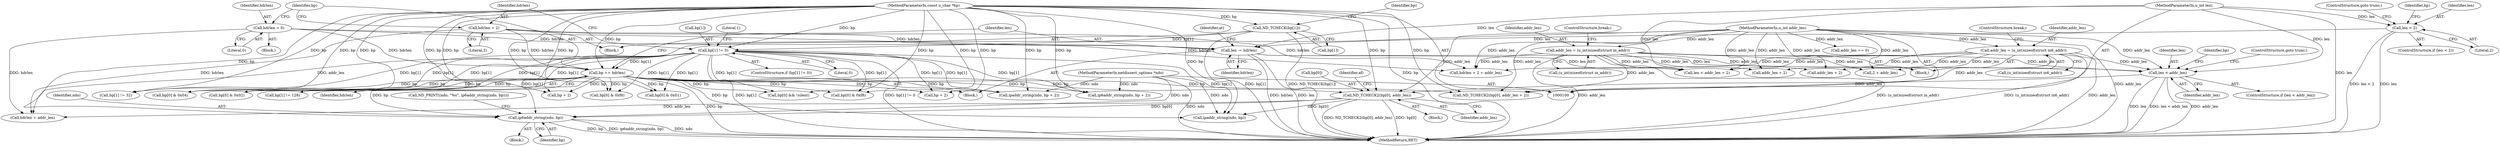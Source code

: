 digraph "0_tcpdump_5dc1860d8267b1e0cb78c9ffa2a40bea2fdb3ddc_3@pointer" {
"1000238" [label="(Call,ip6addr_string(ndo, bp))"];
"1000101" [label="(MethodParameterIn,netdissect_options *ndo)"];
"1000156" [label="(Call,bp[1] != 0)"];
"1000120" [label="(Call,ND_TCHECK(bp[1]))"];
"1000102" [label="(MethodParameterIn,const u_char *bp)"];
"1000188" [label="(Call,bp += hdrlen)"];
"1000185" [label="(Call,hdrlen = 0)"];
"1000164" [label="(Call,hdrlen = 2)"];
"1000203" [label="(Call,ND_TCHECK2(bp[0], addr_len))"];
"1000199" [label="(Call,len < addr_len)"];
"1000191" [label="(Call,len -= hdrlen)"];
"1000116" [label="(Call,len < 2)"];
"1000103" [label="(MethodParameterIn,u_int len)"];
"1000133" [label="(Call,addr_len = (u_int)sizeof(struct in_addr))"];
"1000105" [label="(MethodParameterIn,u_int addr_len)"];
"1000144" [label="(Call,addr_len = (u_int)sizeof(struct in6_addr))"];
"1000133" [label="(Call,addr_len = (u_int)sizeof(struct in_addr))"];
"1000258" [label="(Call,addr_len + 2)"];
"1000367" [label="(Call,bp[0] & 0x02)"];
"1000236" [label="(Block,)"];
"1000233" [label="(Call,ND_PRINT((ndo, \"%s\", ip6addr_string(ndo, bp))))"];
"1000116" [label="(Call,len < 2)"];
"1000117" [label="(Identifier,len)"];
"1000238" [label="(Call,ip6addr_string(ndo, bp))"];
"1000155" [label="(ControlStructure,if (bp[1] != 0))"];
"1000102" [label="(MethodParameterIn,const u_char *bp)"];
"1000203" [label="(Call,ND_TCHECK2(bp[0], addr_len))"];
"1000190" [label="(Identifier,hdrlen)"];
"1000128" [label="(Block,)"];
"1000139" [label="(ControlStructure,break;)"];
"1000311" [label="(Call,bp + 2)"];
"1000192" [label="(Identifier,len)"];
"1000189" [label="(Identifier,bp)"];
"1000187" [label="(Literal,0)"];
"1000315" [label="(Call,bp[1] != 128)"];
"1000404" [label="(Call,hdrlen + 2 + addr_len)"];
"1000103" [label="(MethodParameterIn,u_int len)"];
"1000394" [label="(Call,bp[0] & 0xf8)"];
"1000145" [label="(Identifier,addr_len)"];
"1000240" [label="(Identifier,bp)"];
"1000193" [label="(Identifier,hdrlen)"];
"1000202" [label="(ControlStructure,goto trunc;)"];
"1000119" [label="(ControlStructure,goto trunc;)"];
"1000121" [label="(Call,bp[1])"];
"1000188" [label="(Call,bp += hdrlen)"];
"1000144" [label="(Call,addr_len = (u_int)sizeof(struct in6_addr))"];
"1000122" [label="(Identifier,bp)"];
"1000204" [label="(Call,bp[0])"];
"1000168" [label="(Block,)"];
"1000146" [label="(Call,(u_int)sizeof(struct in6_addr))"];
"1000114" [label="(Block,)"];
"1000210" [label="(Identifier,af)"];
"1000135" [label="(Call,(u_int)sizeof(struct in_addr))"];
"1000275" [label="(Call,ipaddr_string(ndo, bp + 2))"];
"1000156" [label="(Call,bp[1] != 0)"];
"1000201" [label="(Identifier,addr_len)"];
"1000118" [label="(Literal,2)"];
"1000242" [label="(Call,hdrlen + addr_len)"];
"1000406" [label="(Call,2 + addr_len)"];
"1000163" [label="(Literal,1)"];
"1000164" [label="(Call,hdrlen = 2)"];
"1000358" [label="(Call,bp[0] & 0x04)"];
"1000186" [label="(Identifier,hdrlen)"];
"1000196" [label="(Block,)"];
"1000248" [label="(Call,len < addr_len + 2)"];
"1000160" [label="(Literal,0)"];
"1000250" [label="(Call,addr_len + 2)"];
"1000417" [label="(MethodReturn,RET)"];
"1000329" [label="(Call,bp[0] && !silent)"];
"1000185" [label="(Call,hdrlen = 0)"];
"1000199" [label="(Call,len < addr_len)"];
"1000254" [label="(Call,ND_TCHECK2(bp[0], addr_len + 2))"];
"1000165" [label="(Identifier,hdrlen)"];
"1000166" [label="(Literal,2)"];
"1000277" [label="(Call,bp + 2)"];
"1000281" [label="(Call,bp[1] != 32)"];
"1000221" [label="(Call,ipaddr_string(ndo, bp))"];
"1000191" [label="(Call,len -= hdrlen)"];
"1000309" [label="(Call,ip6addr_string(ndo, bp + 2))"];
"1000200" [label="(Identifier,len)"];
"1000107" [label="(Block,)"];
"1000207" [label="(Identifier,addr_len)"];
"1000157" [label="(Call,bp[1])"];
"1000239" [label="(Identifier,ndo)"];
"1000195" [label="(Identifier,at)"];
"1000111" [label="(Call,addr_len == 0)"];
"1000150" [label="(ControlStructure,break;)"];
"1000120" [label="(Call,ND_TCHECK(bp[1]))"];
"1000205" [label="(Identifier,bp)"];
"1000375" [label="(Call,bp[0] & 0x01)"];
"1000383" [label="(Call,bp[0] & 0xf8)"];
"1000134" [label="(Identifier,addr_len)"];
"1000105" [label="(MethodParameterIn,u_int addr_len)"];
"1000198" [label="(ControlStructure,if (len < addr_len))"];
"1000115" [label="(ControlStructure,if (len < 2))"];
"1000126" [label="(Identifier,bp)"];
"1000101" [label="(MethodParameterIn,netdissect_options *ndo)"];
"1000238" -> "1000236"  [label="AST: "];
"1000238" -> "1000240"  [label="CFG: "];
"1000239" -> "1000238"  [label="AST: "];
"1000240" -> "1000238"  [label="AST: "];
"1000233" -> "1000238"  [label="CFG: "];
"1000238" -> "1000417"  [label="DDG: ndo"];
"1000238" -> "1000417"  [label="DDG: bp"];
"1000238" -> "1000417"  [label="DDG: ip6addr_string(ndo, bp)"];
"1000101" -> "1000238"  [label="DDG: ndo"];
"1000156" -> "1000238"  [label="DDG: bp[1]"];
"1000188" -> "1000238"  [label="DDG: bp"];
"1000203" -> "1000238"  [label="DDG: bp[0]"];
"1000102" -> "1000238"  [label="DDG: bp"];
"1000101" -> "1000100"  [label="AST: "];
"1000101" -> "1000417"  [label="DDG: ndo"];
"1000101" -> "1000221"  [label="DDG: ndo"];
"1000101" -> "1000275"  [label="DDG: ndo"];
"1000101" -> "1000309"  [label="DDG: ndo"];
"1000156" -> "1000155"  [label="AST: "];
"1000156" -> "1000160"  [label="CFG: "];
"1000157" -> "1000156"  [label="AST: "];
"1000160" -> "1000156"  [label="AST: "];
"1000163" -> "1000156"  [label="CFG: "];
"1000165" -> "1000156"  [label="CFG: "];
"1000156" -> "1000417"  [label="DDG: bp[1]"];
"1000156" -> "1000417"  [label="DDG: bp[1] != 0"];
"1000120" -> "1000156"  [label="DDG: bp[1]"];
"1000102" -> "1000156"  [label="DDG: bp"];
"1000156" -> "1000188"  [label="DDG: bp[1]"];
"1000156" -> "1000221"  [label="DDG: bp[1]"];
"1000156" -> "1000275"  [label="DDG: bp[1]"];
"1000156" -> "1000277"  [label="DDG: bp[1]"];
"1000156" -> "1000281"  [label="DDG: bp[1]"];
"1000156" -> "1000309"  [label="DDG: bp[1]"];
"1000156" -> "1000311"  [label="DDG: bp[1]"];
"1000156" -> "1000315"  [label="DDG: bp[1]"];
"1000156" -> "1000329"  [label="DDG: bp[1]"];
"1000156" -> "1000358"  [label="DDG: bp[1]"];
"1000156" -> "1000367"  [label="DDG: bp[1]"];
"1000156" -> "1000375"  [label="DDG: bp[1]"];
"1000156" -> "1000383"  [label="DDG: bp[1]"];
"1000156" -> "1000394"  [label="DDG: bp[1]"];
"1000120" -> "1000114"  [label="AST: "];
"1000120" -> "1000121"  [label="CFG: "];
"1000121" -> "1000120"  [label="AST: "];
"1000126" -> "1000120"  [label="CFG: "];
"1000120" -> "1000417"  [label="DDG: bp[1]"];
"1000120" -> "1000417"  [label="DDG: ND_TCHECK(bp[1])"];
"1000102" -> "1000120"  [label="DDG: bp"];
"1000102" -> "1000100"  [label="AST: "];
"1000102" -> "1000417"  [label="DDG: bp"];
"1000102" -> "1000188"  [label="DDG: bp"];
"1000102" -> "1000203"  [label="DDG: bp"];
"1000102" -> "1000221"  [label="DDG: bp"];
"1000102" -> "1000254"  [label="DDG: bp"];
"1000102" -> "1000275"  [label="DDG: bp"];
"1000102" -> "1000277"  [label="DDG: bp"];
"1000102" -> "1000281"  [label="DDG: bp"];
"1000102" -> "1000309"  [label="DDG: bp"];
"1000102" -> "1000311"  [label="DDG: bp"];
"1000102" -> "1000315"  [label="DDG: bp"];
"1000102" -> "1000329"  [label="DDG: bp"];
"1000102" -> "1000358"  [label="DDG: bp"];
"1000102" -> "1000367"  [label="DDG: bp"];
"1000102" -> "1000375"  [label="DDG: bp"];
"1000102" -> "1000383"  [label="DDG: bp"];
"1000102" -> "1000394"  [label="DDG: bp"];
"1000188" -> "1000107"  [label="AST: "];
"1000188" -> "1000190"  [label="CFG: "];
"1000189" -> "1000188"  [label="AST: "];
"1000190" -> "1000188"  [label="AST: "];
"1000192" -> "1000188"  [label="CFG: "];
"1000188" -> "1000417"  [label="DDG: bp"];
"1000185" -> "1000188"  [label="DDG: hdrlen"];
"1000164" -> "1000188"  [label="DDG: hdrlen"];
"1000188" -> "1000203"  [label="DDG: bp"];
"1000188" -> "1000221"  [label="DDG: bp"];
"1000188" -> "1000254"  [label="DDG: bp"];
"1000188" -> "1000275"  [label="DDG: bp"];
"1000188" -> "1000277"  [label="DDG: bp"];
"1000188" -> "1000281"  [label="DDG: bp"];
"1000188" -> "1000309"  [label="DDG: bp"];
"1000188" -> "1000311"  [label="DDG: bp"];
"1000188" -> "1000315"  [label="DDG: bp"];
"1000188" -> "1000329"  [label="DDG: bp"];
"1000188" -> "1000358"  [label="DDG: bp"];
"1000188" -> "1000367"  [label="DDG: bp"];
"1000188" -> "1000375"  [label="DDG: bp"];
"1000188" -> "1000383"  [label="DDG: bp"];
"1000188" -> "1000394"  [label="DDG: bp"];
"1000185" -> "1000168"  [label="AST: "];
"1000185" -> "1000187"  [label="CFG: "];
"1000186" -> "1000185"  [label="AST: "];
"1000187" -> "1000185"  [label="AST: "];
"1000189" -> "1000185"  [label="CFG: "];
"1000185" -> "1000191"  [label="DDG: hdrlen"];
"1000185" -> "1000242"  [label="DDG: hdrlen"];
"1000185" -> "1000404"  [label="DDG: hdrlen"];
"1000164" -> "1000114"  [label="AST: "];
"1000164" -> "1000166"  [label="CFG: "];
"1000165" -> "1000164"  [label="AST: "];
"1000166" -> "1000164"  [label="AST: "];
"1000189" -> "1000164"  [label="CFG: "];
"1000164" -> "1000191"  [label="DDG: hdrlen"];
"1000164" -> "1000242"  [label="DDG: hdrlen"];
"1000164" -> "1000404"  [label="DDG: hdrlen"];
"1000203" -> "1000196"  [label="AST: "];
"1000203" -> "1000207"  [label="CFG: "];
"1000204" -> "1000203"  [label="AST: "];
"1000207" -> "1000203"  [label="AST: "];
"1000210" -> "1000203"  [label="CFG: "];
"1000203" -> "1000417"  [label="DDG: ND_TCHECK2(bp[0], addr_len)"];
"1000203" -> "1000417"  [label="DDG: bp[0]"];
"1000199" -> "1000203"  [label="DDG: addr_len"];
"1000105" -> "1000203"  [label="DDG: addr_len"];
"1000203" -> "1000221"  [label="DDG: bp[0]"];
"1000203" -> "1000242"  [label="DDG: addr_len"];
"1000199" -> "1000198"  [label="AST: "];
"1000199" -> "1000201"  [label="CFG: "];
"1000200" -> "1000199"  [label="AST: "];
"1000201" -> "1000199"  [label="AST: "];
"1000202" -> "1000199"  [label="CFG: "];
"1000205" -> "1000199"  [label="CFG: "];
"1000199" -> "1000417"  [label="DDG: addr_len"];
"1000199" -> "1000417"  [label="DDG: len"];
"1000199" -> "1000417"  [label="DDG: len < addr_len"];
"1000191" -> "1000199"  [label="DDG: len"];
"1000103" -> "1000199"  [label="DDG: len"];
"1000133" -> "1000199"  [label="DDG: addr_len"];
"1000144" -> "1000199"  [label="DDG: addr_len"];
"1000105" -> "1000199"  [label="DDG: addr_len"];
"1000191" -> "1000107"  [label="AST: "];
"1000191" -> "1000193"  [label="CFG: "];
"1000192" -> "1000191"  [label="AST: "];
"1000193" -> "1000191"  [label="AST: "];
"1000195" -> "1000191"  [label="CFG: "];
"1000191" -> "1000417"  [label="DDG: hdrlen"];
"1000191" -> "1000417"  [label="DDG: len"];
"1000116" -> "1000191"  [label="DDG: len"];
"1000103" -> "1000191"  [label="DDG: len"];
"1000191" -> "1000248"  [label="DDG: len"];
"1000116" -> "1000115"  [label="AST: "];
"1000116" -> "1000118"  [label="CFG: "];
"1000117" -> "1000116"  [label="AST: "];
"1000118" -> "1000116"  [label="AST: "];
"1000119" -> "1000116"  [label="CFG: "];
"1000122" -> "1000116"  [label="CFG: "];
"1000116" -> "1000417"  [label="DDG: len"];
"1000116" -> "1000417"  [label="DDG: len < 2"];
"1000103" -> "1000116"  [label="DDG: len"];
"1000103" -> "1000100"  [label="AST: "];
"1000103" -> "1000417"  [label="DDG: len"];
"1000103" -> "1000248"  [label="DDG: len"];
"1000133" -> "1000128"  [label="AST: "];
"1000133" -> "1000135"  [label="CFG: "];
"1000134" -> "1000133"  [label="AST: "];
"1000135" -> "1000133"  [label="AST: "];
"1000139" -> "1000133"  [label="CFG: "];
"1000133" -> "1000417"  [label="DDG: addr_len"];
"1000133" -> "1000417"  [label="DDG: (u_int)sizeof(struct in_addr)"];
"1000105" -> "1000133"  [label="DDG: addr_len"];
"1000133" -> "1000248"  [label="DDG: addr_len"];
"1000133" -> "1000250"  [label="DDG: addr_len"];
"1000133" -> "1000254"  [label="DDG: addr_len"];
"1000133" -> "1000258"  [label="DDG: addr_len"];
"1000133" -> "1000404"  [label="DDG: addr_len"];
"1000133" -> "1000406"  [label="DDG: addr_len"];
"1000105" -> "1000100"  [label="AST: "];
"1000105" -> "1000417"  [label="DDG: addr_len"];
"1000105" -> "1000111"  [label="DDG: addr_len"];
"1000105" -> "1000144"  [label="DDG: addr_len"];
"1000105" -> "1000242"  [label="DDG: addr_len"];
"1000105" -> "1000248"  [label="DDG: addr_len"];
"1000105" -> "1000250"  [label="DDG: addr_len"];
"1000105" -> "1000254"  [label="DDG: addr_len"];
"1000105" -> "1000258"  [label="DDG: addr_len"];
"1000105" -> "1000404"  [label="DDG: addr_len"];
"1000105" -> "1000406"  [label="DDG: addr_len"];
"1000144" -> "1000128"  [label="AST: "];
"1000144" -> "1000146"  [label="CFG: "];
"1000145" -> "1000144"  [label="AST: "];
"1000146" -> "1000144"  [label="AST: "];
"1000150" -> "1000144"  [label="CFG: "];
"1000144" -> "1000417"  [label="DDG: addr_len"];
"1000144" -> "1000417"  [label="DDG: (u_int)sizeof(struct in6_addr)"];
"1000144" -> "1000248"  [label="DDG: addr_len"];
"1000144" -> "1000250"  [label="DDG: addr_len"];
"1000144" -> "1000254"  [label="DDG: addr_len"];
"1000144" -> "1000258"  [label="DDG: addr_len"];
"1000144" -> "1000404"  [label="DDG: addr_len"];
"1000144" -> "1000406"  [label="DDG: addr_len"];
}

